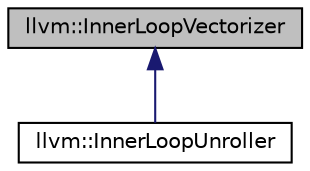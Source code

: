 digraph "llvm::InnerLoopVectorizer"
{
 // LATEX_PDF_SIZE
  bgcolor="transparent";
  edge [fontname="Helvetica",fontsize="10",labelfontname="Helvetica",labelfontsize="10"];
  node [fontname="Helvetica",fontsize="10",shape="box"];
  Node1 [label="llvm::InnerLoopVectorizer",height=0.2,width=0.4,color="black", fillcolor="grey75", style="filled", fontcolor="black",tooltip="InnerLoopVectorizer vectorizes loops which contain only one basic block to a specified vectorization ..."];
  Node1 -> Node2 [dir="back",color="midnightblue",fontsize="10",style="solid",fontname="Helvetica"];
  Node2 [label="llvm::InnerLoopUnroller",height=0.2,width=0.4,color="black",URL="$classllvm_1_1InnerLoopUnroller.html",tooltip=" "];
}
